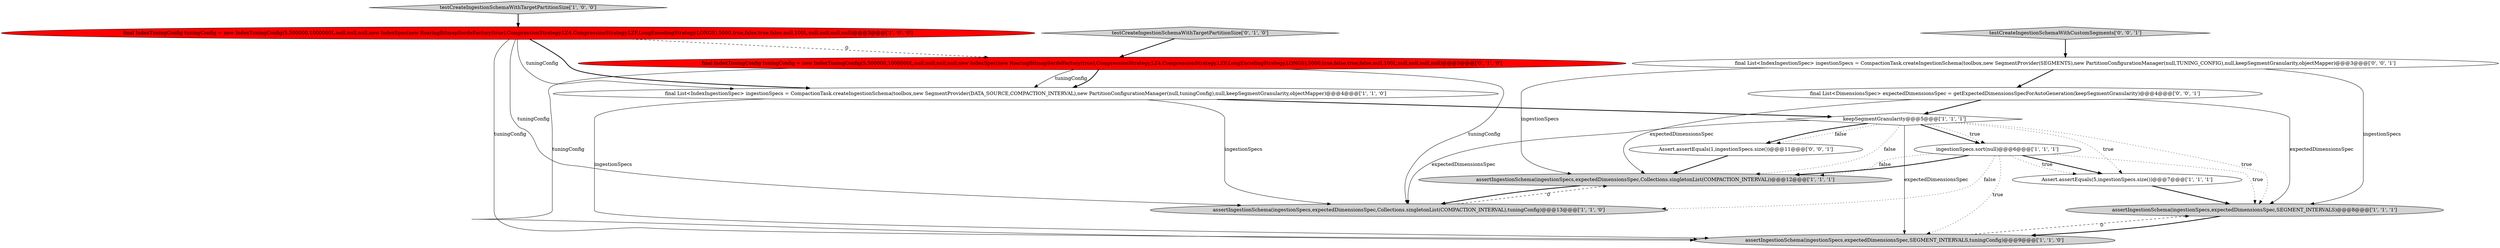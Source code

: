 digraph {
1 [style = filled, label = "Assert.assertEquals(5,ingestionSpecs.size())@@@7@@@['1', '1', '1']", fillcolor = white, shape = ellipse image = "AAA0AAABBB1BBB"];
2 [style = filled, label = "final List<IndexIngestionSpec> ingestionSpecs = CompactionTask.createIngestionSchema(toolbox,new SegmentProvider(DATA_SOURCE,COMPACTION_INTERVAL),new PartitionConfigurationManager(null,tuningConfig),null,keepSegmentGranularity,objectMapper)@@@4@@@['1', '1', '0']", fillcolor = white, shape = ellipse image = "AAA0AAABBB1BBB"];
10 [style = filled, label = "final IndexTuningConfig tuningConfig = new IndexTuningConfig(5,500000,1000000L,null,null,null,null,new IndexSpec(new RoaringBitmapSerdeFactory(true),CompressionStrategy.LZ4,CompressionStrategy.LZF,LongEncodingStrategy.LONGS),5000,true,false,true,false,null,100L,null,null,null,null)@@@3@@@['0', '1', '0']", fillcolor = red, shape = ellipse image = "AAA1AAABBB2BBB"];
5 [style = filled, label = "keepSegmentGranularity@@@5@@@['1', '1', '1']", fillcolor = white, shape = diamond image = "AAA0AAABBB1BBB"];
7 [style = filled, label = "testCreateIngestionSchemaWithTargetPartitionSize['1', '0', '0']", fillcolor = lightgray, shape = diamond image = "AAA0AAABBB1BBB"];
3 [style = filled, label = "assertIngestionSchema(ingestionSpecs,expectedDimensionsSpec,SEGMENT_INTERVALS)@@@8@@@['1', '1', '1']", fillcolor = lightgray, shape = ellipse image = "AAA0AAABBB1BBB"];
6 [style = filled, label = "assertIngestionSchema(ingestionSpecs,expectedDimensionsSpec,Collections.singletonList(COMPACTION_INTERVAL))@@@12@@@['1', '1', '1']", fillcolor = lightgray, shape = ellipse image = "AAA0AAABBB1BBB"];
9 [style = filled, label = "assertIngestionSchema(ingestionSpecs,expectedDimensionsSpec,Collections.singletonList(COMPACTION_INTERVAL),tuningConfig)@@@13@@@['1', '1', '0']", fillcolor = lightgray, shape = ellipse image = "AAA0AAABBB1BBB"];
13 [style = filled, label = "testCreateIngestionSchemaWithCustomSegments['0', '0', '1']", fillcolor = lightgray, shape = diamond image = "AAA0AAABBB3BBB"];
14 [style = filled, label = "final List<IndexIngestionSpec> ingestionSpecs = CompactionTask.createIngestionSchema(toolbox,new SegmentProvider(SEGMENTS),new PartitionConfigurationManager(null,TUNING_CONFIG),null,keepSegmentGranularity,objectMapper)@@@3@@@['0', '0', '1']", fillcolor = white, shape = ellipse image = "AAA0AAABBB3BBB"];
12 [style = filled, label = "final List<DimensionsSpec> expectedDimensionsSpec = getExpectedDimensionsSpecForAutoGeneration(keepSegmentGranularity)@@@4@@@['0', '0', '1']", fillcolor = white, shape = ellipse image = "AAA0AAABBB3BBB"];
11 [style = filled, label = "testCreateIngestionSchemaWithTargetPartitionSize['0', '1', '0']", fillcolor = lightgray, shape = diamond image = "AAA0AAABBB2BBB"];
4 [style = filled, label = "assertIngestionSchema(ingestionSpecs,expectedDimensionsSpec,SEGMENT_INTERVALS,tuningConfig)@@@9@@@['1', '1', '0']", fillcolor = lightgray, shape = ellipse image = "AAA0AAABBB1BBB"];
15 [style = filled, label = "Assert.assertEquals(1,ingestionSpecs.size())@@@11@@@['0', '0', '1']", fillcolor = white, shape = ellipse image = "AAA0AAABBB3BBB"];
0 [style = filled, label = "final IndexTuningConfig tuningConfig = new IndexTuningConfig(5,500000,1000000L,null,null,null,new IndexSpec(new RoaringBitmapSerdeFactory(true),CompressionStrategy.LZ4,CompressionStrategy.LZF,LongEncodingStrategy.LONGS),5000,true,false,true,false,null,100L,null,null,null,null)@@@3@@@['1', '0', '0']", fillcolor = red, shape = ellipse image = "AAA1AAABBB1BBB"];
8 [style = filled, label = "ingestionSpecs.sort(null)@@@6@@@['1', '1', '1']", fillcolor = white, shape = ellipse image = "AAA0AAABBB1BBB"];
5->8 [style = bold, label=""];
5->9 [style = solid, label="expectedDimensionsSpec"];
10->9 [style = solid, label="tuningConfig"];
12->5 [style = bold, label=""];
8->6 [style = dotted, label="false"];
0->4 [style = solid, label="tuningConfig"];
5->1 [style = dotted, label="true"];
0->2 [style = bold, label=""];
5->4 [style = solid, label="expectedDimensionsSpec"];
5->15 [style = dotted, label="false"];
1->3 [style = bold, label=""];
5->15 [style = bold, label=""];
8->6 [style = bold, label=""];
7->0 [style = bold, label=""];
15->6 [style = bold, label=""];
10->4 [style = solid, label="tuningConfig"];
0->9 [style = solid, label="tuningConfig"];
5->3 [style = dotted, label="true"];
14->3 [style = solid, label="ingestionSpecs"];
3->4 [style = bold, label=""];
8->4 [style = dotted, label="true"];
8->3 [style = dotted, label="true"];
0->10 [style = dashed, label="0"];
2->9 [style = solid, label="ingestionSpecs"];
2->4 [style = solid, label="ingestionSpecs"];
8->9 [style = dotted, label="false"];
9->6 [style = dashed, label="0"];
12->3 [style = solid, label="expectedDimensionsSpec"];
10->2 [style = solid, label="tuningConfig"];
8->1 [style = bold, label=""];
8->1 [style = dotted, label="true"];
5->6 [style = dotted, label="false"];
11->10 [style = bold, label=""];
0->2 [style = solid, label="tuningConfig"];
14->12 [style = bold, label=""];
4->3 [style = dashed, label="0"];
10->2 [style = bold, label=""];
6->9 [style = bold, label=""];
5->8 [style = dotted, label="true"];
14->6 [style = solid, label="ingestionSpecs"];
13->14 [style = bold, label=""];
12->6 [style = solid, label="expectedDimensionsSpec"];
2->5 [style = bold, label=""];
}
